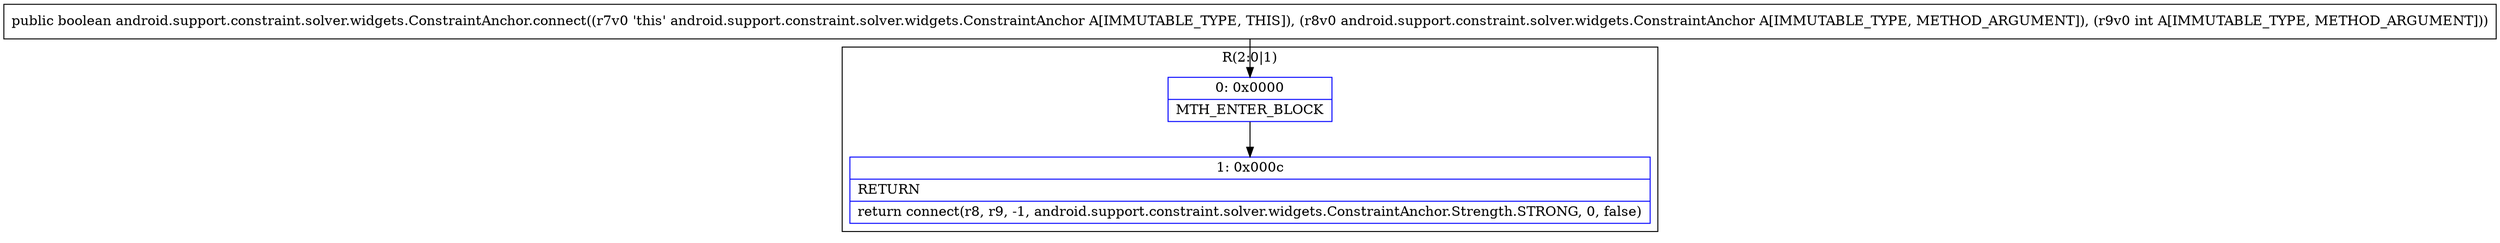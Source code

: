 digraph "CFG forandroid.support.constraint.solver.widgets.ConstraintAnchor.connect(Landroid\/support\/constraint\/solver\/widgets\/ConstraintAnchor;I)Z" {
subgraph cluster_Region_1329975042 {
label = "R(2:0|1)";
node [shape=record,color=blue];
Node_0 [shape=record,label="{0\:\ 0x0000|MTH_ENTER_BLOCK\l}"];
Node_1 [shape=record,label="{1\:\ 0x000c|RETURN\l|return connect(r8, r9, \-1, android.support.constraint.solver.widgets.ConstraintAnchor.Strength.STRONG, 0, false)\l}"];
}
MethodNode[shape=record,label="{public boolean android.support.constraint.solver.widgets.ConstraintAnchor.connect((r7v0 'this' android.support.constraint.solver.widgets.ConstraintAnchor A[IMMUTABLE_TYPE, THIS]), (r8v0 android.support.constraint.solver.widgets.ConstraintAnchor A[IMMUTABLE_TYPE, METHOD_ARGUMENT]), (r9v0 int A[IMMUTABLE_TYPE, METHOD_ARGUMENT])) }"];
MethodNode -> Node_0;
Node_0 -> Node_1;
}

